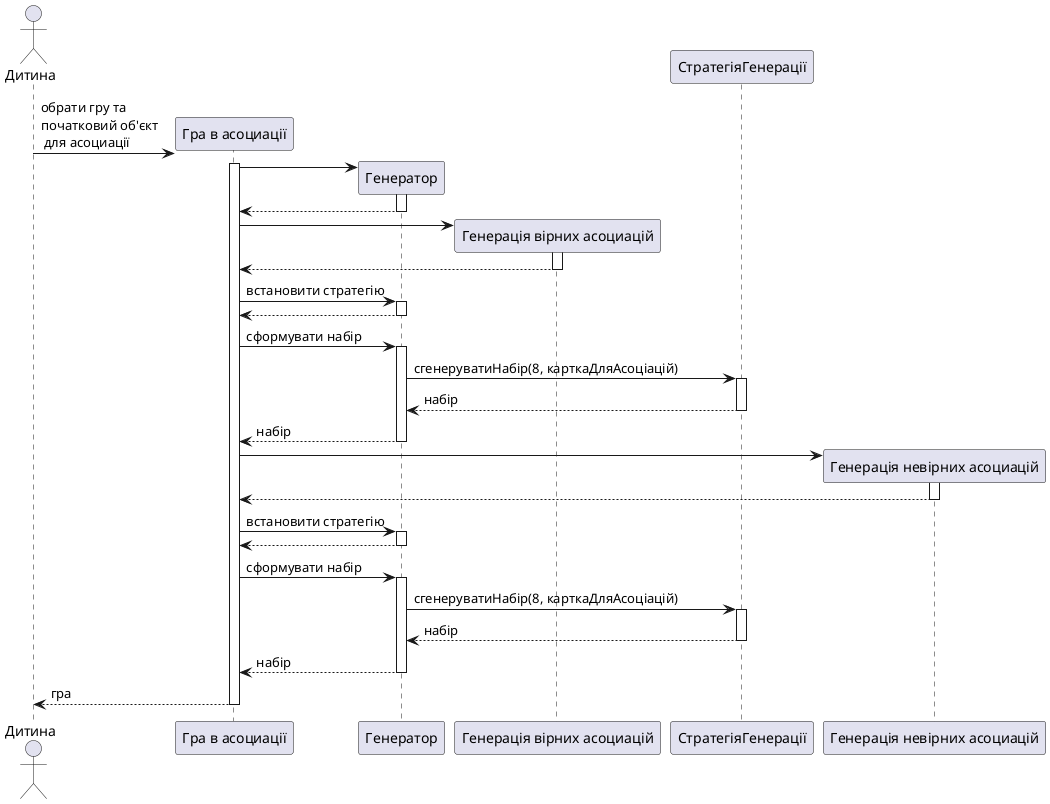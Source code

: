 @startuml
  actor Дитина
  Дитина ->  "Гра в асоциації" **: обрати гру та \nпочатковий об'єкт\n для асоциації
  activate  "Гра в асоциації"
        "Гра в асоциації" -> "Генератор" **
        activate Генератор
        return
        "Гра в асоциації" -> "Генерація вірних асоциацій" **
        activate "Генерація вірних асоциацій"
        return
        "Гра в асоциації" ->  "Генератор" ++: встановити стратегію
        return
        "Гра в асоциації" ->  "Генератор" ++: сформувати набір
        "Генератор" -> СтратегіяГенерації: cгенеруватиНабір(8, карткаДляАсоціацій)
        activate СтратегіяГенерації
        return набір
        return набір
        "Гра в асоциації" -> "Генерація невірних асоциацій" **
                activate "Генерація невірних асоциацій"
                return
                "Гра в асоциації" ->  "Генератор" ++: встановити стратегію
                return
                "Гра в асоциації" ->  "Генератор" ++: сформувати набір
                "Генератор" -> СтратегіяГенерації: cгенеруватиНабір(8, карткаДляАсоціацій)
                activate СтратегіяГенерації
                return набір
                return набір
        return гра
@enduml